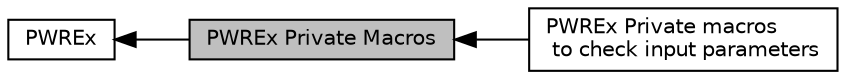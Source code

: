 digraph "PWREx Private Macros"
{
  edge [fontname="Helvetica",fontsize="10",labelfontname="Helvetica",labelfontsize="10"];
  node [fontname="Helvetica",fontsize="10",shape=box];
  rankdir=LR;
  Node2 [label="PWREx",height=0.2,width=0.4,color="black", fillcolor="white", style="filled",URL="$group___p_w_r_ex.html",tooltip="PWR HAL module driver."];
  Node3 [label="PWREx Private macros\l to check input parameters",height=0.2,width=0.4,color="black", fillcolor="white", style="filled",URL="$group___p_w_r_ex___i_s___p_w_r___definitions.html",tooltip=" "];
  Node1 [label="PWREx Private Macros",height=0.2,width=0.4,color="black", fillcolor="grey75", style="filled", fontcolor="black",tooltip=" "];
  Node2->Node1 [shape=plaintext, dir="back", style="solid"];
  Node1->Node3 [shape=plaintext, dir="back", style="solid"];
}
